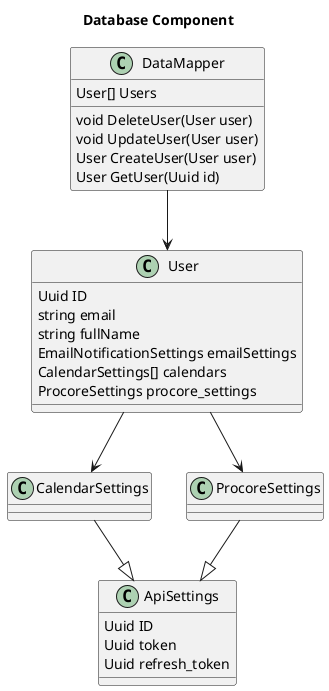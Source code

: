 @startuml
title Database Component

class ApiSettings {
    Uuid ID
    Uuid token
    Uuid refresh_token
}

class CalendarSettings {

}

class ProcoreSettings {
    
}

class User {
    Uuid ID
    string email
    string fullName
    EmailNotificationSettings emailSettings
    CalendarSettings[] calendars
    ProcoreSettings procore_settings
}

class DataMapper {
    User[] Users
    void DeleteUser(User user)
    void UpdateUser(User user)
    User CreateUser(User user)
    User GetUser(Uuid id)
}

CalendarSettings --|> ApiSettings
ProcoreSettings --|> ApiSettings
User --> CalendarSettings
User --> ProcoreSettings
DataMapper --> User

@enduml